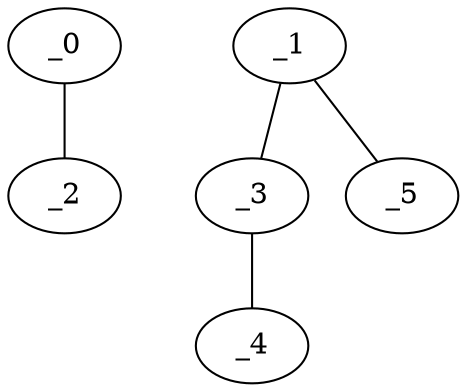 graph KP1_0100 {
	_0	 [x="0.776314",
		y="2.77158"];
	_2	 [x="0.894637",
		y="0.635861"];
	_0 -- _2;
	_1	 [x="1.92",
		y="2.85"];
	_3	 [x="0.669947",
		y="1.7495"];
	_1 -- _3;
	_5	 [x="2.72012",
		y="1.09065"];
	_1 -- _5;
	_4	 [x="1.8956",
		y="0.585671"];
	_3 -- _4;
}
